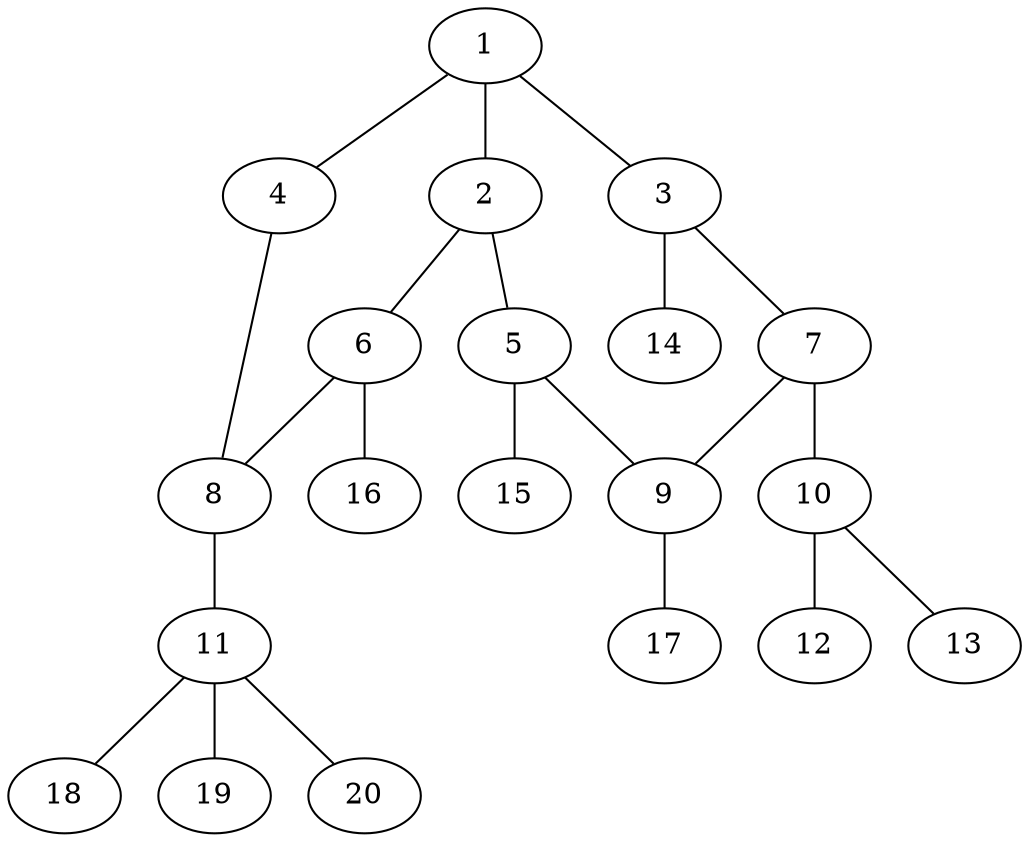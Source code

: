 graph molecule_1638 {
	1	 [chem=C];
	2	 [chem=C];
	1 -- 2	 [valence=1];
	3	 [chem=C];
	1 -- 3	 [valence=1];
	4	 [chem=N];
	1 -- 4	 [valence=2];
	5	 [chem=C];
	2 -- 5	 [valence=1];
	6	 [chem=C];
	2 -- 6	 [valence=2];
	7	 [chem=C];
	3 -- 7	 [valence=2];
	14	 [chem=H];
	3 -- 14	 [valence=1];
	8	 [chem=N];
	4 -- 8	 [valence=1];
	9	 [chem=C];
	5 -- 9	 [valence=2];
	15	 [chem=H];
	5 -- 15	 [valence=1];
	6 -- 8	 [valence=1];
	16	 [chem=H];
	6 -- 16	 [valence=1];
	7 -- 9	 [valence=1];
	10	 [chem=N];
	7 -- 10	 [valence=1];
	11	 [chem=C];
	8 -- 11	 [valence=1];
	17	 [chem=H];
	9 -- 17	 [valence=1];
	12	 [chem=O];
	10 -- 12	 [valence=2];
	13	 [chem=O];
	10 -- 13	 [valence=1];
	18	 [chem=H];
	11 -- 18	 [valence=1];
	19	 [chem=H];
	11 -- 19	 [valence=1];
	20	 [chem=H];
	11 -- 20	 [valence=1];
}
